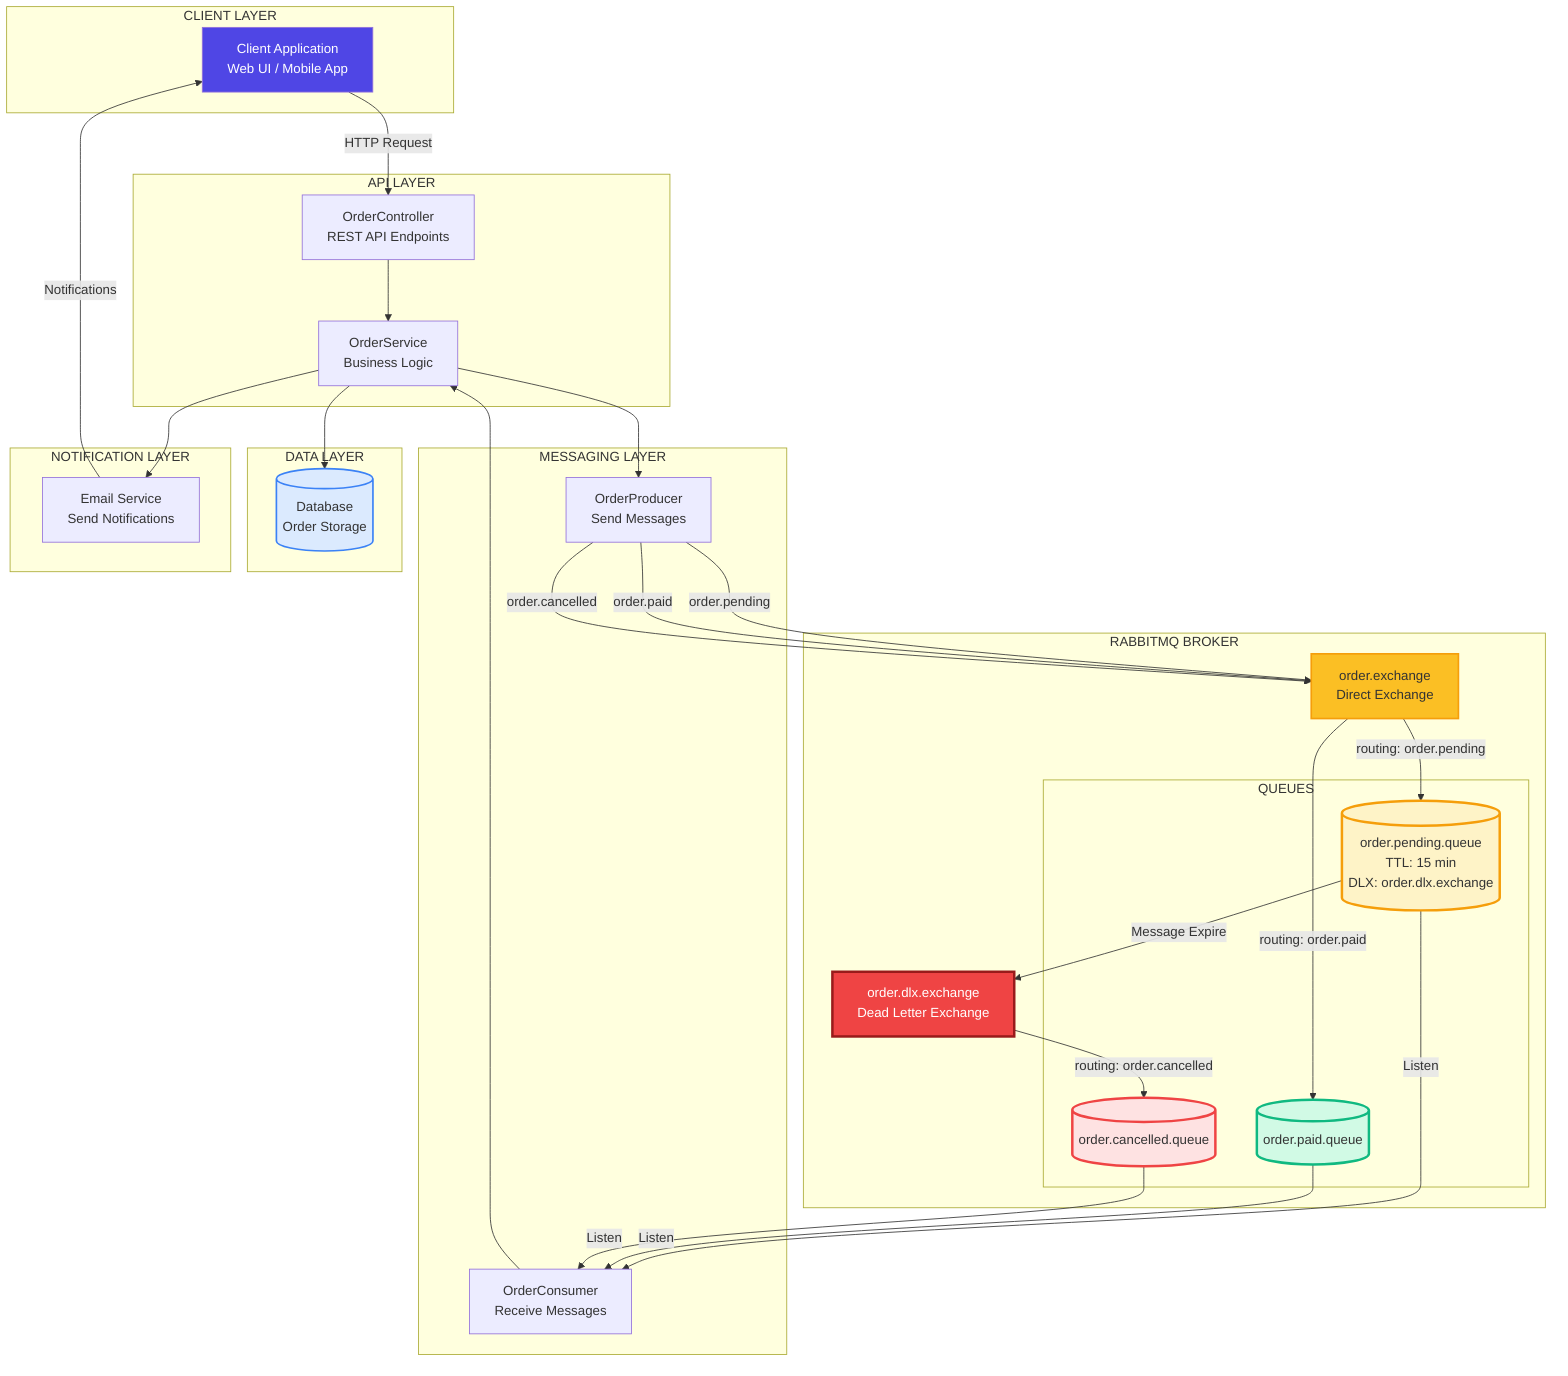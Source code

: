 graph TB
    subgraph "CLIENT LAYER"
        Client[Client Application<br/>Web UI / Mobile App]
    end
    
    subgraph "API LAYER"
        Controller[OrderController<br/>REST API Endpoints]
        Service[OrderService<br/>Business Logic]
    end
    
    subgraph "MESSAGING LAYER"
        Producer[OrderProducer<br/>Send Messages]
        Consumer[OrderConsumer<br/>Receive Messages]
    end
    
    subgraph "RABBITMQ BROKER"
        Exchange[order.exchange<br/>Direct Exchange]
        DLX[order.dlx.exchange<br/>Dead Letter Exchange]
        
        subgraph "QUEUES"
            PendingQ[(order.pending.queue<br/>TTL: 15 min<br/>DLX: order.dlx.exchange)]
            PaidQ[(order.paid.queue)]
            CancelledQ[(order.cancelled.queue)]
        end
    end
    
    subgraph "DATA LAYER"
        DB[(Database<br/>Order Storage)]
    end
    
    subgraph "NOTIFICATION LAYER"
        Email[Email Service<br/>Send Notifications]
    end
    
    Client -->|HTTP Request| Controller
    Controller --> Service
    Service --> Producer
    
    Producer -->|order.pending| Exchange
    Producer -->|order.paid| Exchange
    Producer -->|order.cancelled| Exchange
    
    Exchange -->|routing: order.pending| PendingQ
    Exchange -->|routing: order.paid| PaidQ
    
    PendingQ -->|Message Expire| DLX
    DLX -->|routing: order.cancelled| CancelledQ
    
    PendingQ -->|Listen| Consumer
    PaidQ -->|Listen| Consumer
    CancelledQ -->|Listen| Consumer
    
    Consumer --> Service
    Service --> DB
    Service --> Email
    
    Email -->|Notifications| Client
    
    style Client fill:#4f46e5,color:#fff
    style Exchange fill:#fbbf24,stroke:#f59e0b,stroke-width:2px
    style DLX fill:#ef4444,color:#fff,stroke:#991b1b,stroke-width:3px
    style PendingQ fill:#fef3c7,stroke:#f59e0b,stroke-width:3px
    style PaidQ fill:#d1fae5,stroke:#10b981,stroke-width:3px
    style CancelledQ fill:#fee2e2,stroke:#ef4444,stroke-width:3px
    style DB fill:#dbeafe,stroke:#3b82f6,stroke-width:2px